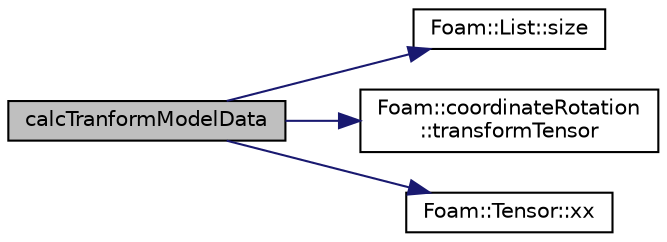digraph "calcTranformModelData"
{
  bgcolor="transparent";
  edge [fontname="Helvetica",fontsize="10",labelfontname="Helvetica",labelfontsize="10"];
  node [fontname="Helvetica",fontsize="10",shape=record];
  rankdir="LR";
  Node1 [label="calcTranformModelData",height=0.2,width=0.4,color="black", fillcolor="grey75", style="filled", fontcolor="black"];
  Node1 -> Node2 [color="midnightblue",fontsize="10",style="solid",fontname="Helvetica"];
  Node2 [label="Foam::List::size",height=0.2,width=0.4,color="black",URL="$a01355.html#a8a5f6fa29bd4b500caf186f60245b384",tooltip="Override size to be inconsistent with allocated storage. "];
  Node1 -> Node3 [color="midnightblue",fontsize="10",style="solid",fontname="Helvetica"];
  Node3 [label="Foam::coordinateRotation\l::transformTensor",height=0.2,width=0.4,color="black",URL="$a00400.html#aae0073e979a6dd73d7415675854fa9e4",tooltip="Transform tensor field using transformation tensorField. "];
  Node1 -> Node4 [color="midnightblue",fontsize="10",style="solid",fontname="Helvetica"];
  Node4 [label="Foam::Tensor::xx",height=0.2,width=0.4,color="black",URL="$a02551.html#adefeff2f0e457c0e62a5e9d1292e3569"];
}
